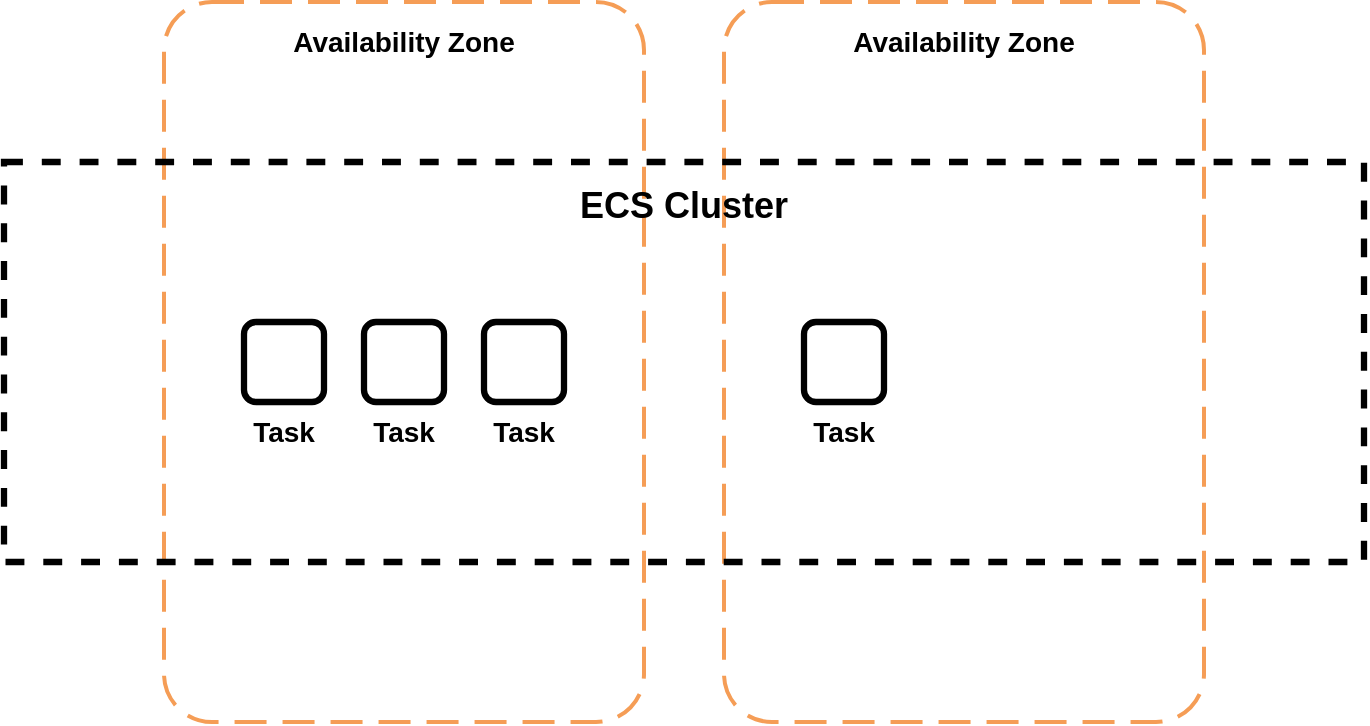<mxfile version="24.7.17">
  <diagram name="Page-1" id="muKYeHhojbRChi6gg9Xa">
    <mxGraphModel dx="1720" dy="1380" grid="1" gridSize="10" guides="1" tooltips="1" connect="1" arrows="1" fold="1" page="1" pageScale="1" pageWidth="1000" pageHeight="1000" math="0" shadow="0">
      <root>
        <mxCell id="0" />
        <mxCell id="1" parent="0" />
        <mxCell id="7VICzZj0_l4yCgUeiITI-1" value="Availability Zone" style="rounded=1;arcSize=10;dashed=1;strokeColor=#F59D56;fillColor=none;gradientColor=none;dashPattern=8 4;strokeWidth=2;fontStyle=1;verticalAlign=top;spacing=7.874;fontSize=14;" vertex="1" parent="1">
          <mxGeometry x="120" y="40" width="240" height="360" as="geometry" />
        </mxCell>
        <mxCell id="7VICzZj0_l4yCgUeiITI-2" value="Availability Zone" style="rounded=1;arcSize=10;dashed=1;strokeColor=#F59D56;fillColor=none;gradientColor=none;dashPattern=8 4;strokeWidth=2;fontStyle=1;verticalAlign=top;spacing=7.874;fontSize=14;" vertex="1" parent="1">
          <mxGeometry x="400" y="40" width="240" height="360" as="geometry" />
        </mxCell>
        <mxCell id="7VICzZj0_l4yCgUeiITI-3" value="ECS Cluster" style="rounded=0;whiteSpace=wrap;html=1;fillColor=none;dashed=1;strokeWidth=3.15;fontStyle=1;fontSize=18;verticalAlign=top;spacing=7.874;" vertex="1" parent="1">
          <mxGeometry x="40" y="120" width="680" height="200" as="geometry" />
        </mxCell>
        <mxCell id="7VICzZj0_l4yCgUeiITI-8" value="" style="group" vertex="1" connectable="0" parent="1">
          <mxGeometry x="160" y="200" width="40" height="70" as="geometry" />
        </mxCell>
        <mxCell id="7VICzZj0_l4yCgUeiITI-6" value="" style="rounded=1;whiteSpace=wrap;html=1;strokeWidth=3.15;" vertex="1" parent="7VICzZj0_l4yCgUeiITI-8">
          <mxGeometry width="40" height="40" as="geometry" />
        </mxCell>
        <mxCell id="7VICzZj0_l4yCgUeiITI-7" value="Task" style="text;html=1;align=center;verticalAlign=middle;whiteSpace=wrap;rounded=0;fontStyle=1;fontSize=14;" vertex="1" parent="7VICzZj0_l4yCgUeiITI-8">
          <mxGeometry y="40" width="40" height="30" as="geometry" />
        </mxCell>
        <mxCell id="7VICzZj0_l4yCgUeiITI-9" value="" style="group" vertex="1" connectable="0" parent="1">
          <mxGeometry x="220" y="200" width="40" height="70" as="geometry" />
        </mxCell>
        <mxCell id="7VICzZj0_l4yCgUeiITI-10" value="" style="rounded=1;whiteSpace=wrap;html=1;strokeWidth=3.15;" vertex="1" parent="7VICzZj0_l4yCgUeiITI-9">
          <mxGeometry width="40" height="40" as="geometry" />
        </mxCell>
        <mxCell id="7VICzZj0_l4yCgUeiITI-11" value="Task" style="text;html=1;align=center;verticalAlign=middle;whiteSpace=wrap;rounded=0;fontStyle=1;fontSize=14;" vertex="1" parent="7VICzZj0_l4yCgUeiITI-9">
          <mxGeometry y="40" width="40" height="30" as="geometry" />
        </mxCell>
        <mxCell id="7VICzZj0_l4yCgUeiITI-12" value="" style="group" vertex="1" connectable="0" parent="1">
          <mxGeometry x="280" y="200" width="40" height="70" as="geometry" />
        </mxCell>
        <mxCell id="7VICzZj0_l4yCgUeiITI-13" value="" style="rounded=1;whiteSpace=wrap;html=1;strokeWidth=3.15;" vertex="1" parent="7VICzZj0_l4yCgUeiITI-12">
          <mxGeometry width="40" height="40" as="geometry" />
        </mxCell>
        <mxCell id="7VICzZj0_l4yCgUeiITI-14" value="Task" style="text;html=1;align=center;verticalAlign=middle;whiteSpace=wrap;rounded=0;fontStyle=1;fontSize=14;" vertex="1" parent="7VICzZj0_l4yCgUeiITI-12">
          <mxGeometry y="40" width="40" height="30" as="geometry" />
        </mxCell>
        <mxCell id="7VICzZj0_l4yCgUeiITI-15" value="" style="group" vertex="1" connectable="0" parent="1">
          <mxGeometry x="440" y="200" width="40" height="70" as="geometry" />
        </mxCell>
        <mxCell id="7VICzZj0_l4yCgUeiITI-16" value="" style="rounded=1;whiteSpace=wrap;html=1;strokeWidth=3.15;" vertex="1" parent="7VICzZj0_l4yCgUeiITI-15">
          <mxGeometry width="40" height="40" as="geometry" />
        </mxCell>
        <mxCell id="7VICzZj0_l4yCgUeiITI-17" value="Task" style="text;html=1;align=center;verticalAlign=middle;whiteSpace=wrap;rounded=0;fontStyle=1;fontSize=14;" vertex="1" parent="7VICzZj0_l4yCgUeiITI-15">
          <mxGeometry y="40" width="40" height="30" as="geometry" />
        </mxCell>
      </root>
    </mxGraphModel>
  </diagram>
</mxfile>
